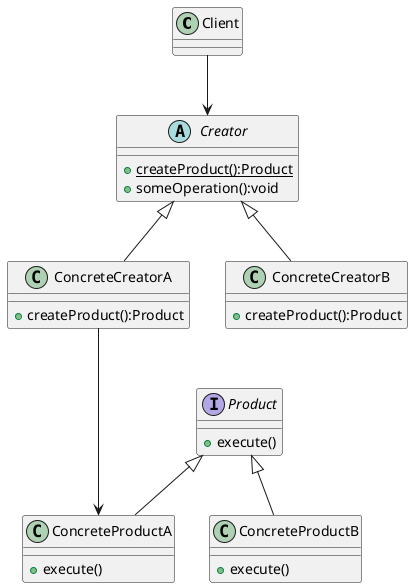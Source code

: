 @startuml

class Client

interface Product {
+execute()
}

class ConcreteProductA {
+execute()
}

class ConcreteProductB {
+execute()
}

abstract Creator {
{static} +createProduct():Product
+someOperation():void
}

class ConcreteCreatorA {
+createProduct():Product
}

class ConcreteCreatorB {
+createProduct():Product
}

Creator <|-- ConcreteCreatorA
Creator <|-- ConcreteCreatorB
Product <|-- ConcreteProductA
Product <|-- ConcreteProductB
ConcreteCreatorA ---> ConcreteProductA
Client --> Creator

@enduml